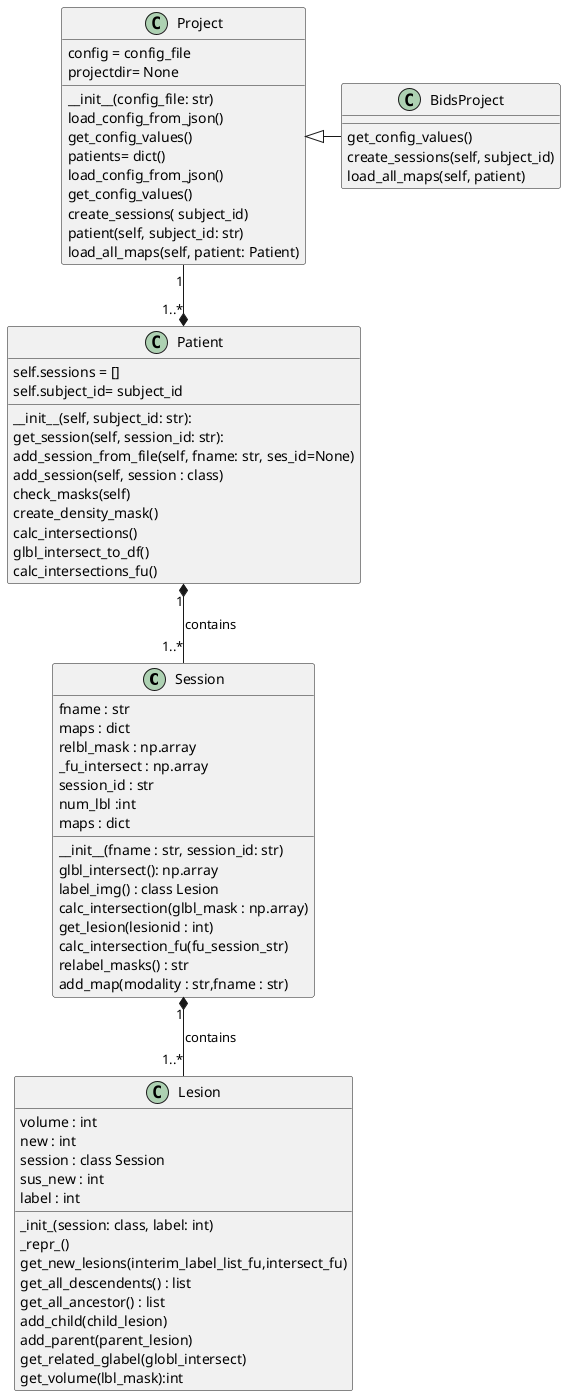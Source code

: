 @startuml
'https://plantuml.com/class-diagram



class Session {
__init__(fname : str, session_id: str)
fname : str
maps : dict
relbl_mask : np.array
_fu_intersect : np.array
session_id : str
num_lbl :int
maps : dict
glbl_intersect(): np.array
label_img() : class Lesion
calc_intersection(glbl_mask : np.array)
get_lesion(lesionid : int)
calc_intersection_fu(fu_session_str)
relabel_masks() : str
add_map(modality : str,fname : str)
}

class Lesion{
volume : int
new : int
session : class Session
sus_new : int
label : int
_init_(session: class, label: int)
_repr_()
get_new_lesions(interim_label_list_fu,intersect_fu)
get_all_descendents() : list
get_all_ancestor() : list
add_child(child_lesion)
add_parent(parent_lesion)
get_related_glabel(globl_intersect)
get_volume(lbl_mask):int
}

class Patient{
__init__(self, subject_id: str):
self.sessions = []
self.subject_id= subject_id
get_session(self, session_id: str):
add_session_from_file(self, fname: str, ses_id=None)
add_session(self, session : class)
check_masks(self)
create_density_mask()
calc_intersections()
glbl_intersect_to_df()
calc_intersections_fu()
}
class Project{
__init__(config_file: str)
config = config_file
projectdir= None
load_config_from_json()
get_config_values()
patients= dict()
load_config_from_json()
get_config_values()
create_sessions( subject_id)
patient(self, subject_id: str)
load_all_maps(self, patient: Patient)

}
class BidsProject{
get_config_values()
create_sessions(self, subject_id)
load_all_maps(self, patient)

}
Project <|- BidsProject

Session "1" *-- "1..*" Lesion :contains

Patient "1" *-- "1..*" Session : contains
Project "1" --* "1..*" Patient

@enduml